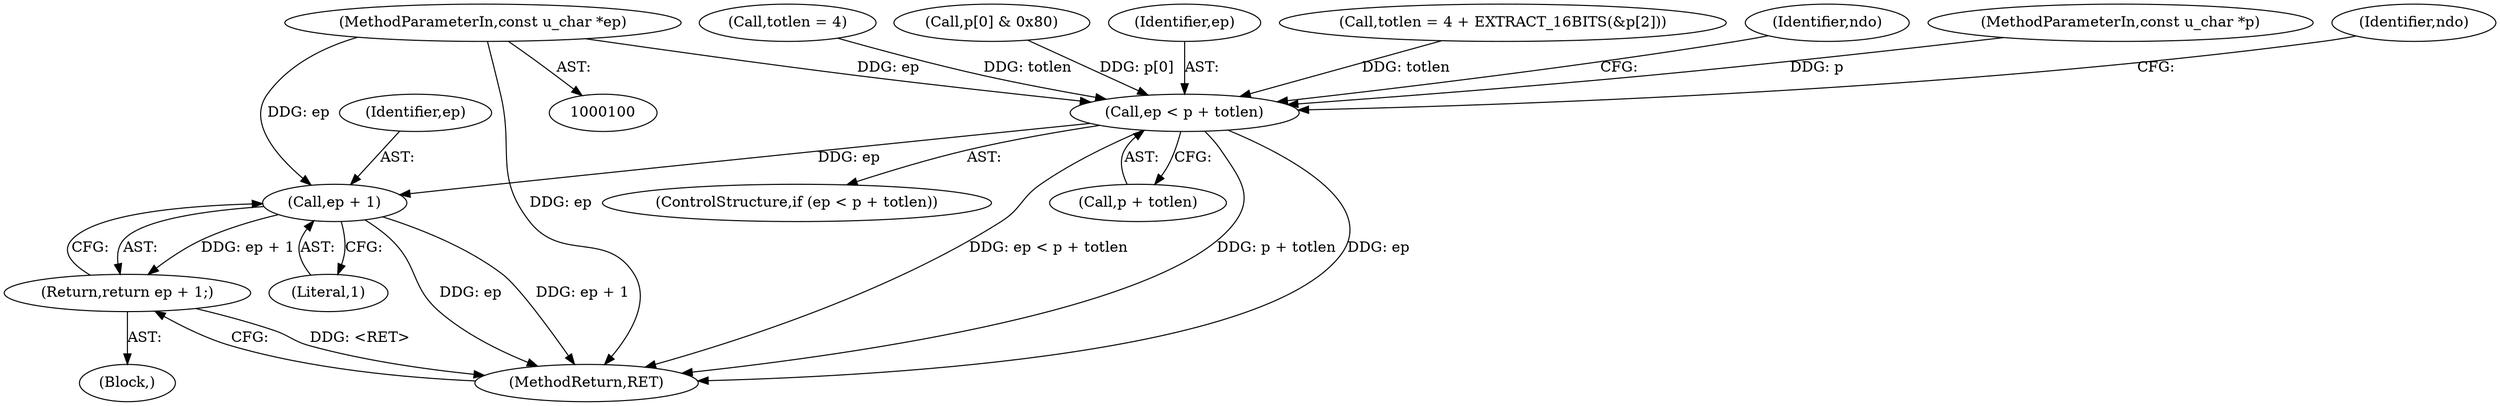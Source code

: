 digraph "1_tcpdump_e0a5a02b0fc1900a69d6c37ed0aab36fb8494e6d@pointer" {
"1000103" [label="(MethodParameterIn,const u_char *ep)"];
"1000127" [label="(Call,ep < p + totlen)"];
"1000138" [label="(Call,ep + 1)"];
"1000137" [label="(Return,return ep + 1;)"];
"1000127" [label="(Call,ep < p + totlen)"];
"1000117" [label="(Call,totlen = 4 + EXTRACT_16BITS(&p[2]))"];
"1000140" [label="(Literal,1)"];
"1000143" [label="(Identifier,ndo)"];
"1000102" [label="(MethodParameterIn,const u_char *p)"];
"1000135" [label="(Identifier,ndo)"];
"1000129" [label="(Call,p + totlen)"];
"1000113" [label="(Call,totlen = 4)"];
"1000137" [label="(Return,return ep + 1;)"];
"1000132" [label="(Block,)"];
"1000138" [label="(Call,ep + 1)"];
"1000103" [label="(MethodParameterIn,const u_char *ep)"];
"1000108" [label="(Call,p[0] & 0x80)"];
"1000126" [label="(ControlStructure,if (ep < p + totlen))"];
"1000218" [label="(MethodReturn,RET)"];
"1000139" [label="(Identifier,ep)"];
"1000128" [label="(Identifier,ep)"];
"1000103" -> "1000100"  [label="AST: "];
"1000103" -> "1000218"  [label="DDG: ep"];
"1000103" -> "1000127"  [label="DDG: ep"];
"1000103" -> "1000138"  [label="DDG: ep"];
"1000127" -> "1000126"  [label="AST: "];
"1000127" -> "1000129"  [label="CFG: "];
"1000128" -> "1000127"  [label="AST: "];
"1000129" -> "1000127"  [label="AST: "];
"1000135" -> "1000127"  [label="CFG: "];
"1000143" -> "1000127"  [label="CFG: "];
"1000127" -> "1000218"  [label="DDG: ep < p + totlen"];
"1000127" -> "1000218"  [label="DDG: p + totlen"];
"1000127" -> "1000218"  [label="DDG: ep"];
"1000108" -> "1000127"  [label="DDG: p[0]"];
"1000102" -> "1000127"  [label="DDG: p"];
"1000113" -> "1000127"  [label="DDG: totlen"];
"1000117" -> "1000127"  [label="DDG: totlen"];
"1000127" -> "1000138"  [label="DDG: ep"];
"1000138" -> "1000137"  [label="AST: "];
"1000138" -> "1000140"  [label="CFG: "];
"1000139" -> "1000138"  [label="AST: "];
"1000140" -> "1000138"  [label="AST: "];
"1000137" -> "1000138"  [label="CFG: "];
"1000138" -> "1000218"  [label="DDG: ep"];
"1000138" -> "1000218"  [label="DDG: ep + 1"];
"1000138" -> "1000137"  [label="DDG: ep + 1"];
"1000137" -> "1000132"  [label="AST: "];
"1000218" -> "1000137"  [label="CFG: "];
"1000137" -> "1000218"  [label="DDG: <RET>"];
}
